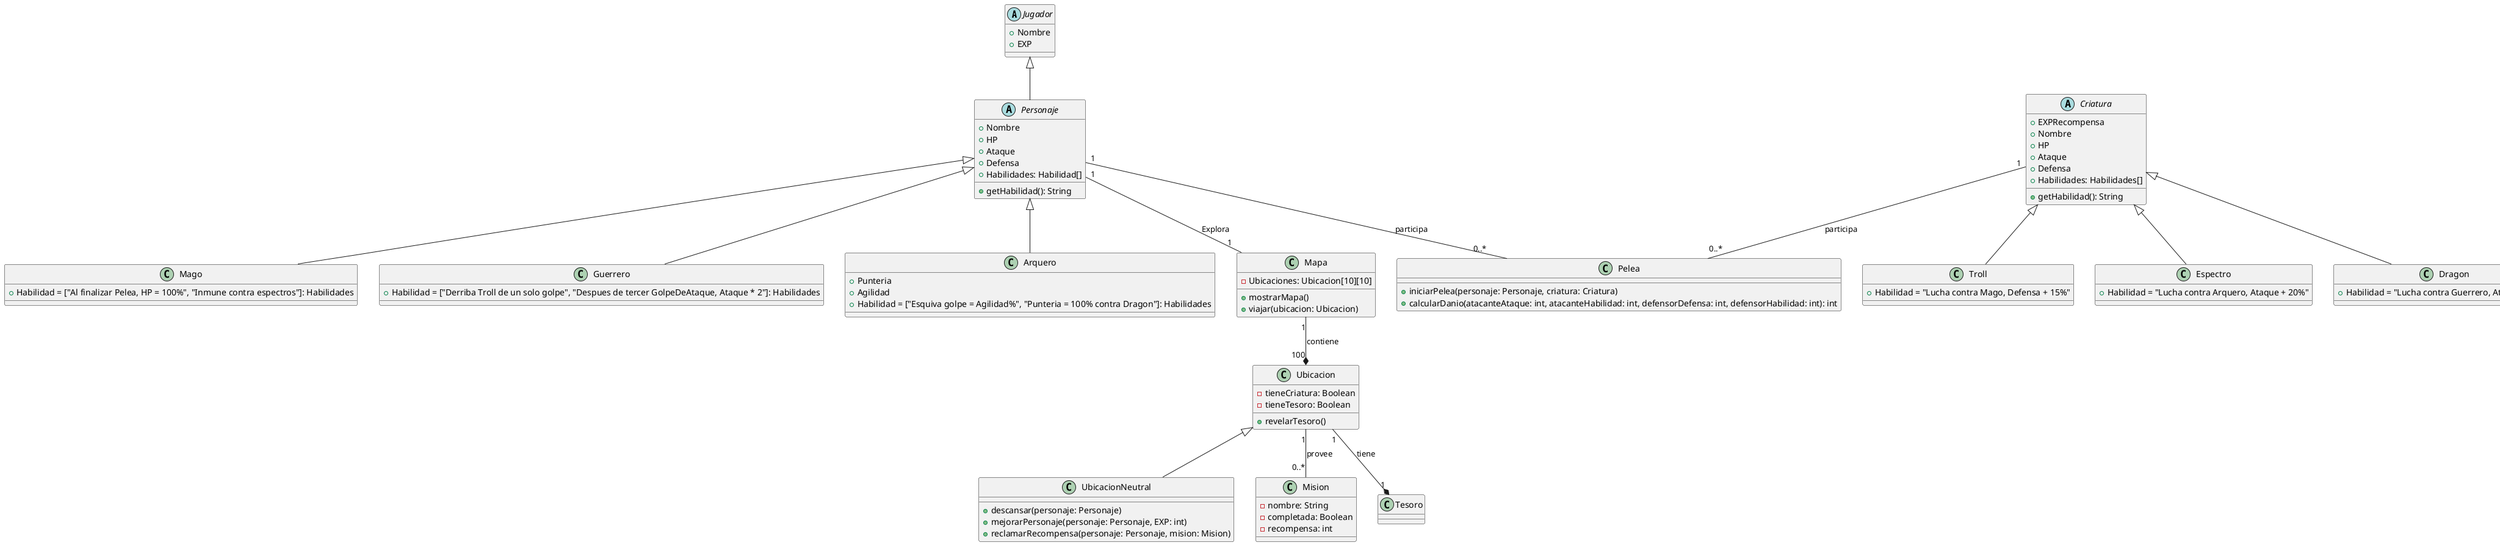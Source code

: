 @startuml

abstract Jugador {
	+Nombre
	+EXP
}


abstract Personaje extends Jugador {
	+Nombre
	+HP
	+Ataque
	+Defensa
	+Habilidades: Habilidad[]
	+getHabilidad(): String
}

class Mago extends Personaje{
	+Habilidad = ["Al finalizar Pelea, HP = 100%", "Inmune contra espectros"]: Habilidades
}
class Guerrero extends Personaje{
	+Habilidad = ["Derriba Troll de un solo golpe", "Despues de tercer GolpeDeAtaque, Ataque * 2"]: Habilidades
}
class Arquero extends Personaje {
	+Punteria
	+Agilidad
	+Habilidad = ["Esquiva golpe = Agilidad%", "Punteria = 100% contra Dragon"]: Habilidades
}

abstract Criatura {
	+EXPRecompensa
	+Nombre
	+HP
	+Ataque
	+Defensa
	+Habilidades: Habilidades[]
	+getHabilidad(): String
}

class Dragon extends Criatura{
	+Habilidad = "Lucha contra Guerrero, Ataque + 30%"
}
class Troll extends Criatura{
	+Habilidad = "Lucha contra Mago, Defensa + 15%"
}
class Espectro extends Criatura{
	+Habilidad = "Lucha contra Arquero, Ataque + 20%"
}

class Pelea {
	+iniciarPelea(personaje: Personaje, criatura: Criatura)
	+calcularDanio(atacanteAtaque: int, atacanteHabilidad: int, defensorDefensa: int, defensorHabilidad: int): int
}

class Mapa{
	-Ubicaciones: Ubicacion[10][10]
	+mostrarMapa()
	+viajar(ubicacion: Ubicacion)
}

class Ubicacion{
	-tieneCriatura: Boolean
	-tieneTesoro: Boolean
	+revelarTesoro()
}

class UbicacionNeutral extends Ubicacion{
	+descansar(personaje: Personaje)
	+mejorarPersonaje(personaje: Personaje, EXP: int)
	+reclamarRecompensa(personaje: Personaje, mision: Mision)
}

class Mision {
	-nombre: String
	-completada: Boolean
	-recompensa: int
}

class Tesoro

Personaje "1" -- "1" Mapa : Explora 
Mapa "1" --* "100" Ubicacion : contiene 
Ubicacion "1" --* "1" Tesoro : tiene
Ubicacion "1" -- "0..*" Mision : provee

Personaje "1" -- "0..*" Pelea : participa
Criatura "1" -- "0..*" Pelea : participa

@enduml